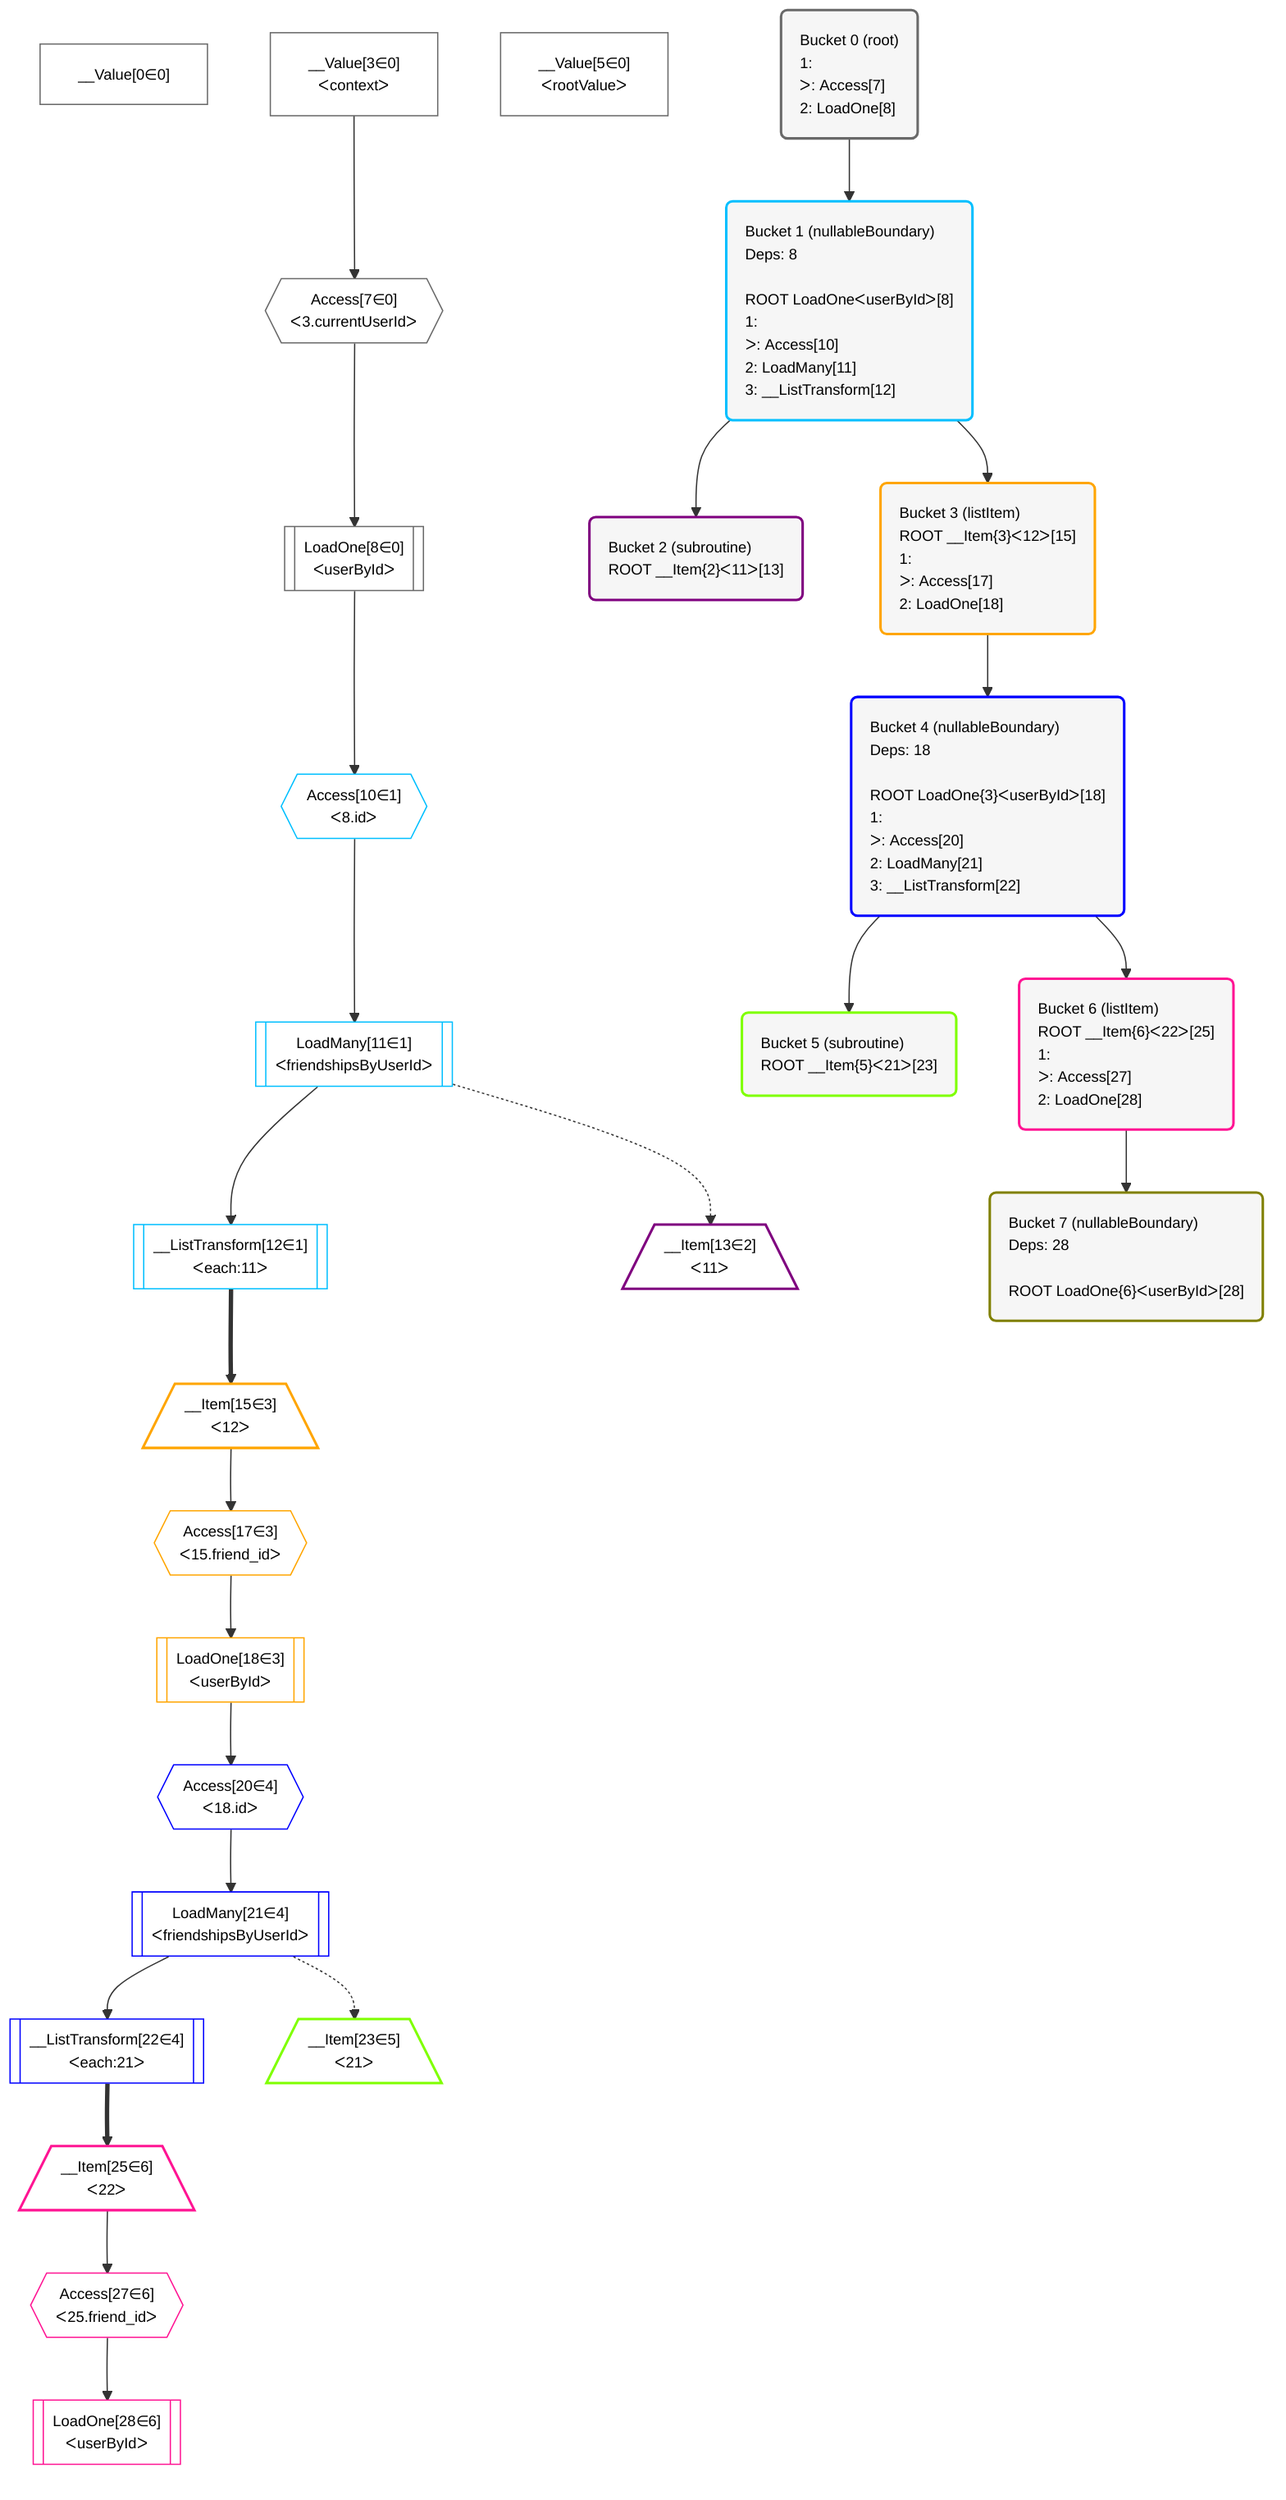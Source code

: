 %%{init: {'themeVariables': { 'fontSize': '12px'}}}%%
flowchart TD
    classDef path fill:#eee,stroke:#000,color:#000
    classDef plan fill:#fff,stroke-width:1px,color:#000
    classDef itemplan fill:#fff,stroke-width:2px,color:#000
    classDef unbatchedplan fill:#dff,stroke-width:1px,color:#000
    classDef sideeffectplan fill:#fcc,stroke-width:2px,color:#000
    classDef bucket fill:#f6f6f6,color:#000,stroke-width:2px,text-align:left


    %% define steps
    __Value0["__Value[0∈0]"]:::plan
    __Value3["__Value[3∈0]<br />ᐸcontextᐳ"]:::plan
    __Value5["__Value[5∈0]<br />ᐸrootValueᐳ"]:::plan
    Access7{{"Access[7∈0]<br />ᐸ3.currentUserIdᐳ"}}:::plan
    LoadOne8[["LoadOne[8∈0]<br />ᐸuserByIdᐳ"]]:::plan
    Access10{{"Access[10∈1]<br />ᐸ8.idᐳ"}}:::plan
    LoadMany11[["LoadMany[11∈1]<br />ᐸfriendshipsByUserIdᐳ"]]:::plan
    __ListTransform12[["__ListTransform[12∈1]<br />ᐸeach:11ᐳ"]]:::plan
    __Item13[/"__Item[13∈2]<br />ᐸ11ᐳ"\]:::itemplan
    __Item15[/"__Item[15∈3]<br />ᐸ12ᐳ"\]:::itemplan
    Access17{{"Access[17∈3]<br />ᐸ15.friend_idᐳ"}}:::plan
    LoadOne18[["LoadOne[18∈3]<br />ᐸuserByIdᐳ"]]:::plan
    Access20{{"Access[20∈4]<br />ᐸ18.idᐳ"}}:::plan
    LoadMany21[["LoadMany[21∈4]<br />ᐸfriendshipsByUserIdᐳ"]]:::plan
    __ListTransform22[["__ListTransform[22∈4]<br />ᐸeach:21ᐳ"]]:::plan
    __Item23[/"__Item[23∈5]<br />ᐸ21ᐳ"\]:::itemplan
    __Item25[/"__Item[25∈6]<br />ᐸ22ᐳ"\]:::itemplan
    Access27{{"Access[27∈6]<br />ᐸ25.friend_idᐳ"}}:::plan
    LoadOne28[["LoadOne[28∈6]<br />ᐸuserByIdᐳ"]]:::plan

    %% plan dependencies
    __Value3 --> Access7
    Access7 --> LoadOne8
    LoadOne8 --> Access10
    Access10 --> LoadMany11
    LoadMany11 --> __ListTransform12
    LoadMany11 -.-> __Item13
    __ListTransform12 ==> __Item15
    __Item15 --> Access17
    Access17 --> LoadOne18
    LoadOne18 --> Access20
    Access20 --> LoadMany21
    LoadMany21 --> __ListTransform22
    LoadMany21 -.-> __Item23
    __ListTransform22 ==> __Item25
    __Item25 --> Access27
    Access27 --> LoadOne28

    Bucket0("Bucket 0 (root)<br />1: <br />ᐳ: Access[7]<br />2: LoadOne[8]"):::bucket
    classDef bucket0 stroke:#696969
    class Bucket0,__Value0,__Value3,__Value5,Access7,LoadOne8 bucket0
    Bucket1("Bucket 1 (nullableBoundary)<br />Deps: 8<br /><br />ROOT LoadOneᐸuserByIdᐳ[8]<br />1: <br />ᐳ: Access[10]<br />2: LoadMany[11]<br />3: __ListTransform[12]"):::bucket
    classDef bucket1 stroke:#00bfff
    class Bucket1,Access10,LoadMany11,__ListTransform12 bucket1
    Bucket2("Bucket 2 (subroutine)<br />ROOT __Item{2}ᐸ11ᐳ[13]"):::bucket
    classDef bucket2 stroke:#7f007f
    class Bucket2,__Item13 bucket2
    Bucket3("Bucket 3 (listItem)<br />ROOT __Item{3}ᐸ12ᐳ[15]<br />1: <br />ᐳ: Access[17]<br />2: LoadOne[18]"):::bucket
    classDef bucket3 stroke:#ffa500
    class Bucket3,__Item15,Access17,LoadOne18 bucket3
    Bucket4("Bucket 4 (nullableBoundary)<br />Deps: 18<br /><br />ROOT LoadOne{3}ᐸuserByIdᐳ[18]<br />1: <br />ᐳ: Access[20]<br />2: LoadMany[21]<br />3: __ListTransform[22]"):::bucket
    classDef bucket4 stroke:#0000ff
    class Bucket4,Access20,LoadMany21,__ListTransform22 bucket4
    Bucket5("Bucket 5 (subroutine)<br />ROOT __Item{5}ᐸ21ᐳ[23]"):::bucket
    classDef bucket5 stroke:#7fff00
    class Bucket5,__Item23 bucket5
    Bucket6("Bucket 6 (listItem)<br />ROOT __Item{6}ᐸ22ᐳ[25]<br />1: <br />ᐳ: Access[27]<br />2: LoadOne[28]"):::bucket
    classDef bucket6 stroke:#ff1493
    class Bucket6,__Item25,Access27,LoadOne28 bucket6
    Bucket7("Bucket 7 (nullableBoundary)<br />Deps: 28<br /><br />ROOT LoadOne{6}ᐸuserByIdᐳ[28]"):::bucket
    classDef bucket7 stroke:#808000
    class Bucket7 bucket7
    Bucket0 --> Bucket1
    Bucket1 --> Bucket2 & Bucket3
    Bucket3 --> Bucket4
    Bucket4 --> Bucket5 & Bucket6
    Bucket6 --> Bucket7